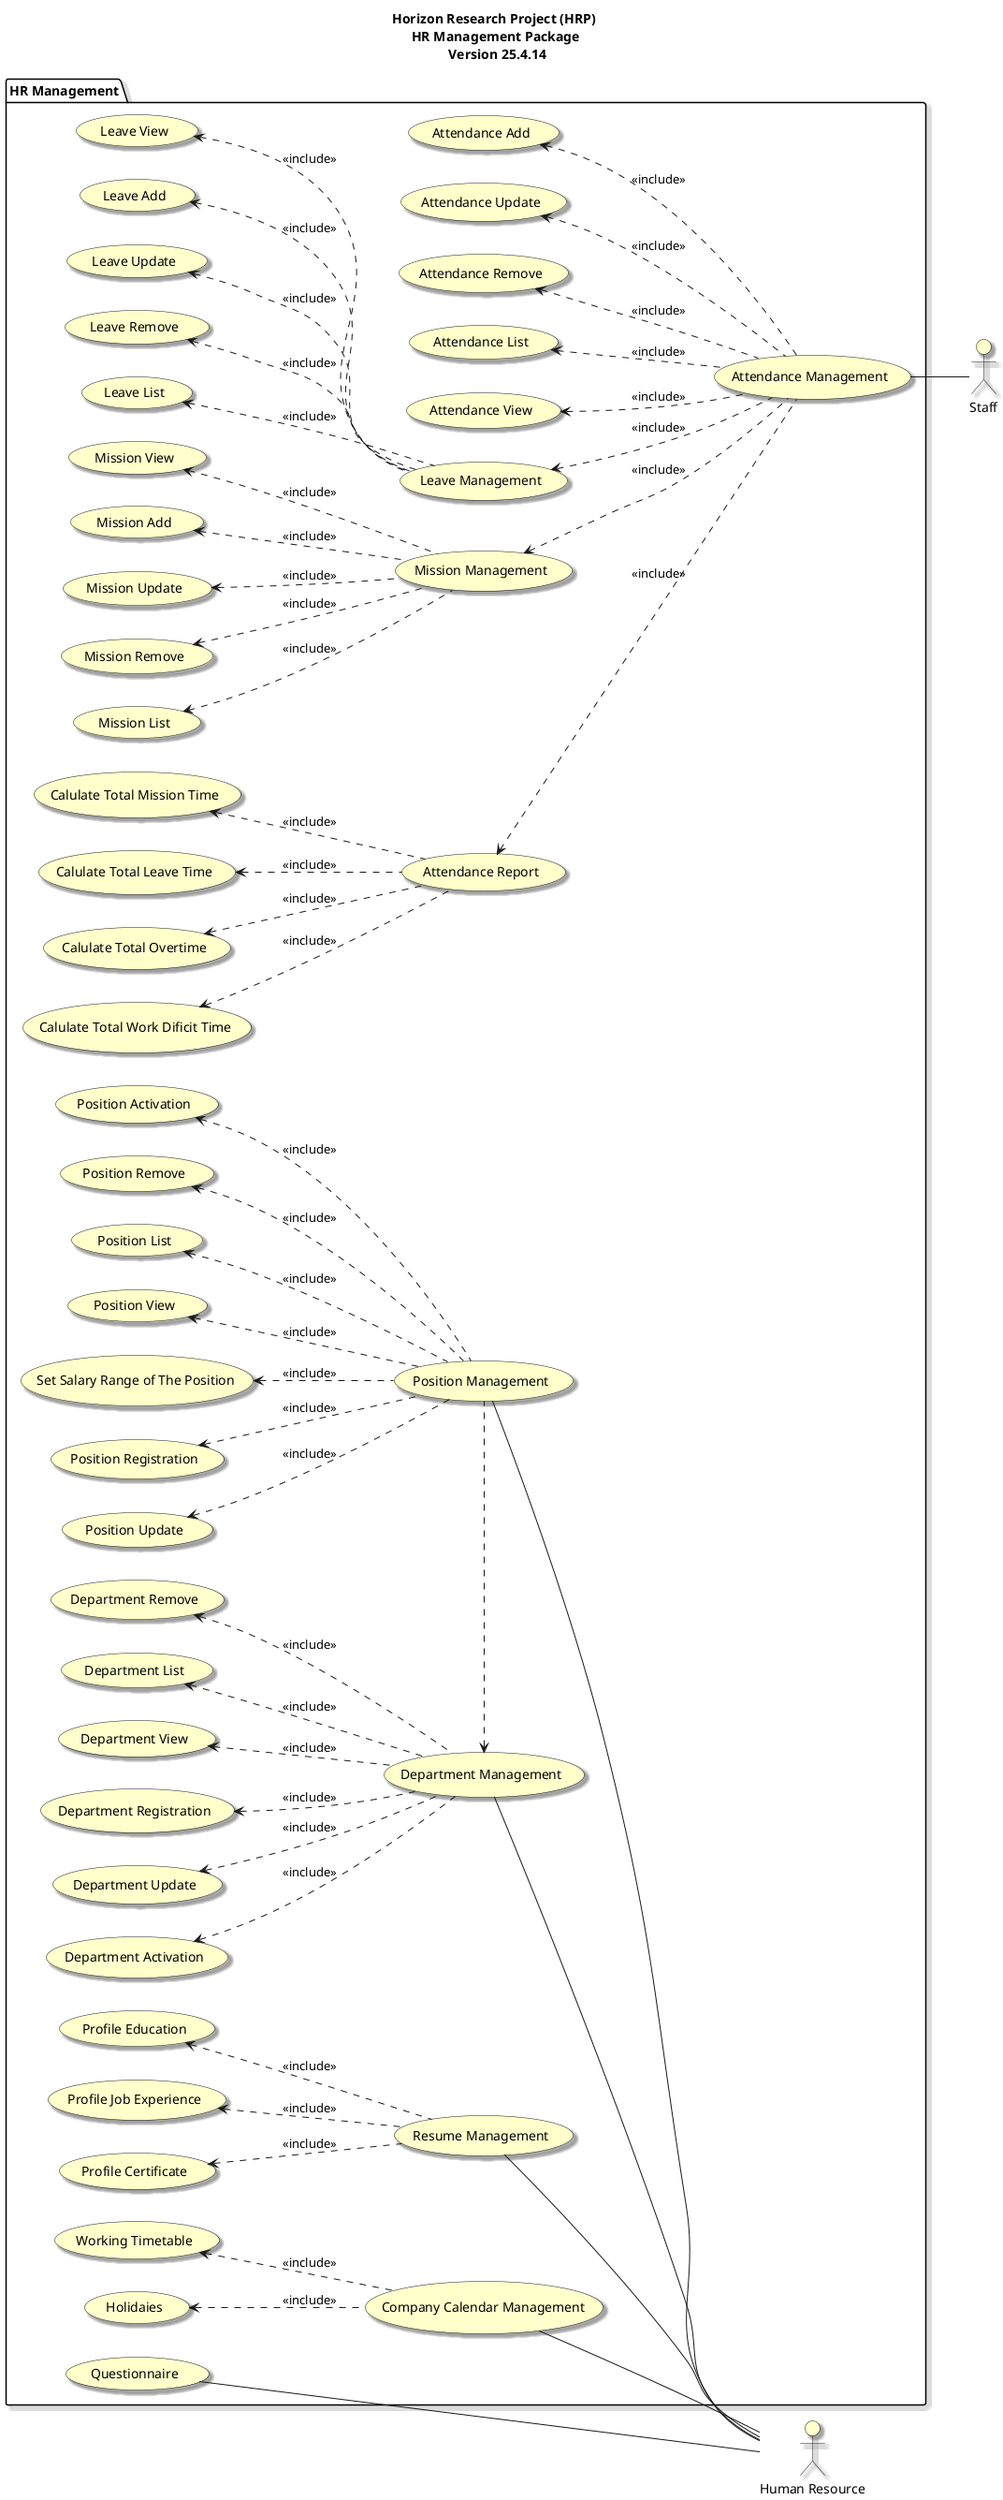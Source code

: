 @startuml
left to right direction

skinparam useCaseBackgroundColor #Business
skinparam actorBackgroundColor #Business
skinparam Shadowing True

title Horizon Research Project (HRP) \n HR Management Package \n Version 25.4.14

:Human Resource: as HR
:Staff: as Staff

package "HR Management"{
    usecase "Department Management" as departmentManagement
    usecase "Department Registration" as departmentRegistration
    usecase "Department Update" as departmentUpdate
    usecase "Department Activation" as departmentActivation
    usecase "Department Remove" as departmentRemove
    usecase "Department List" as departmentList
    usecase "Department View" as departmentView

    usecase "Position Management" as positionManagement
    usecase "Position Registration" as positionRegistration
    usecase "Position Update" as positionUpdate
    usecase "Position Activation" as positionActivation
    usecase "Position Remove" as positionRemove
    usecase "Position List" as positionList
    usecase "Position View" as positionView
    usecase "Set Salary Range of The Position" as setPositionSalaryrange

    usecase "Attendance Management" as attendanceManagement
    usecase "Attendance Add" as attendanceAdd
    usecase "Attendance Update" as AttendanceUpdate
    usecase "Attendance Remove" as AttendanceRemove
    usecase "Attendance List" as attendanceList
    usecase "Attendance View" as attendanceView

    usecase "Leave Management" as leaveManagement
    usecase "Leave Add" as leaveAdd
    usecase "Leave Update" as leaveUpdate
    usecase "Leave Remove" as leaveRemove
    usecase "Leave List" as leaveList
    usecase "Leave View" as leaveView

    usecase "Mission Management" as missionManagement
    usecase "Mission Add" as missionAdd
    usecase "Mission Update" as missionUpdate
    usecase "Mission Remove" as missionRemove
    usecase "Mission List" as missionList
    usecase "Mission View" as missionView

    usecase "Attendance Report" as attendanceReport
    usecase "Calulate Total Mission Time" as totalMissionTime
    usecase "Calulate Total Leave Time" as totalLeaveTime
    usecase "Calulate Total Overtime" as totalOvertime
    usecase "Calulate Total Work Dificit Time" as totalWorkDificitTime

    usecase "Resume Management" as resumeManagement
    usecase "Profile Education" as profileEducation
    usecase "Profile Job Experience" as profileJobExperience
    usecase "Profile Certificate" as profileCertificate

    usecase "Company Calendar Management" as compnayCalendarManagement
    usecase "Working Timetable" as workingTimeTable
    usecase "Holidaies" as holidaies
    usecase "Questionnaire" as questionnaire
}




departmentRegistration <.. departmentManagement : <<include>>
departmentUpdate <.. departmentManagement : <<include>>
departmentActivation <.. departmentManagement : <<include>>
departmentRemove <.. departmentManagement : <<include>>
departmentList <.. departmentManagement : <<include>>
departmentView <.. departmentManagement : <<include>>

departmentManagement -- HR
positionManagement -- HR
resumeManagement -- HR
compnayCalendarManagement -- HR
questionnaire -- HR
attendanceManagement -- Staff
departmentManagement <. positionManagement
positionRegistration <.. positionManagement : <<include>>
positionUpdate <.. positionManagement : <<include>>
positionRemove <.. positionManagement : <<include>>
positionActivation <.. positionManagement : <<include>>
positionList <.. positionManagement : <<include>>
positionView <.. positionManagement : <<include>>
setPositionSalaryrange <.. positionManagement : <<include>>

attendanceAdd <.. attendanceManagement : <<include>>
AttendanceUpdate <.. attendanceManagement : <<include>>
AttendanceRemove <.. attendanceManagement : <<include>>
attendanceList <.. attendanceManagement : <<include>>
attendanceView <.. attendanceManagement : <<include>>

leaveManagement <.. attendanceManagement : <<include>>
leaveAdd <.. leaveManagement : <<include>>
leaveUpdate <.. leaveManagement : <<include>>
leaveRemove <.. leaveManagement : <<include>>
leaveList <.. leaveManagement : <<include>>
leaveView <.. leaveManagement : <<include>>

missionManagement <.. attendanceManagement : <<include>>
missionAdd <.. missionManagement : <<include>>
missionUpdate <.. missionManagement : <<include>>
missionRemove <.. missionManagement : <<include>>
missionList <.. missionManagement : <<include>>
missionView <.. missionManagement : <<include>>

attendanceReport <.. attendanceManagement : <<include>>
totalMissionTime <.. attendanceReport : <<include>>
totalLeaveTime <.. attendanceReport : <<include>>
totalOvertime <.. attendanceReport : <<include>>
totalWorkDificitTime <.. attendanceReport : <<include>>

profileEducation <.. resumeManagement : <<include>>
profileJobExperience <.. resumeManagement : <<include>>
profileCertificate <.. resumeManagement : <<include>>

workingTimeTable <.. compnayCalendarManagement : <<include>>
holidaies <.. compnayCalendarManagement : <<include>>
@enduml